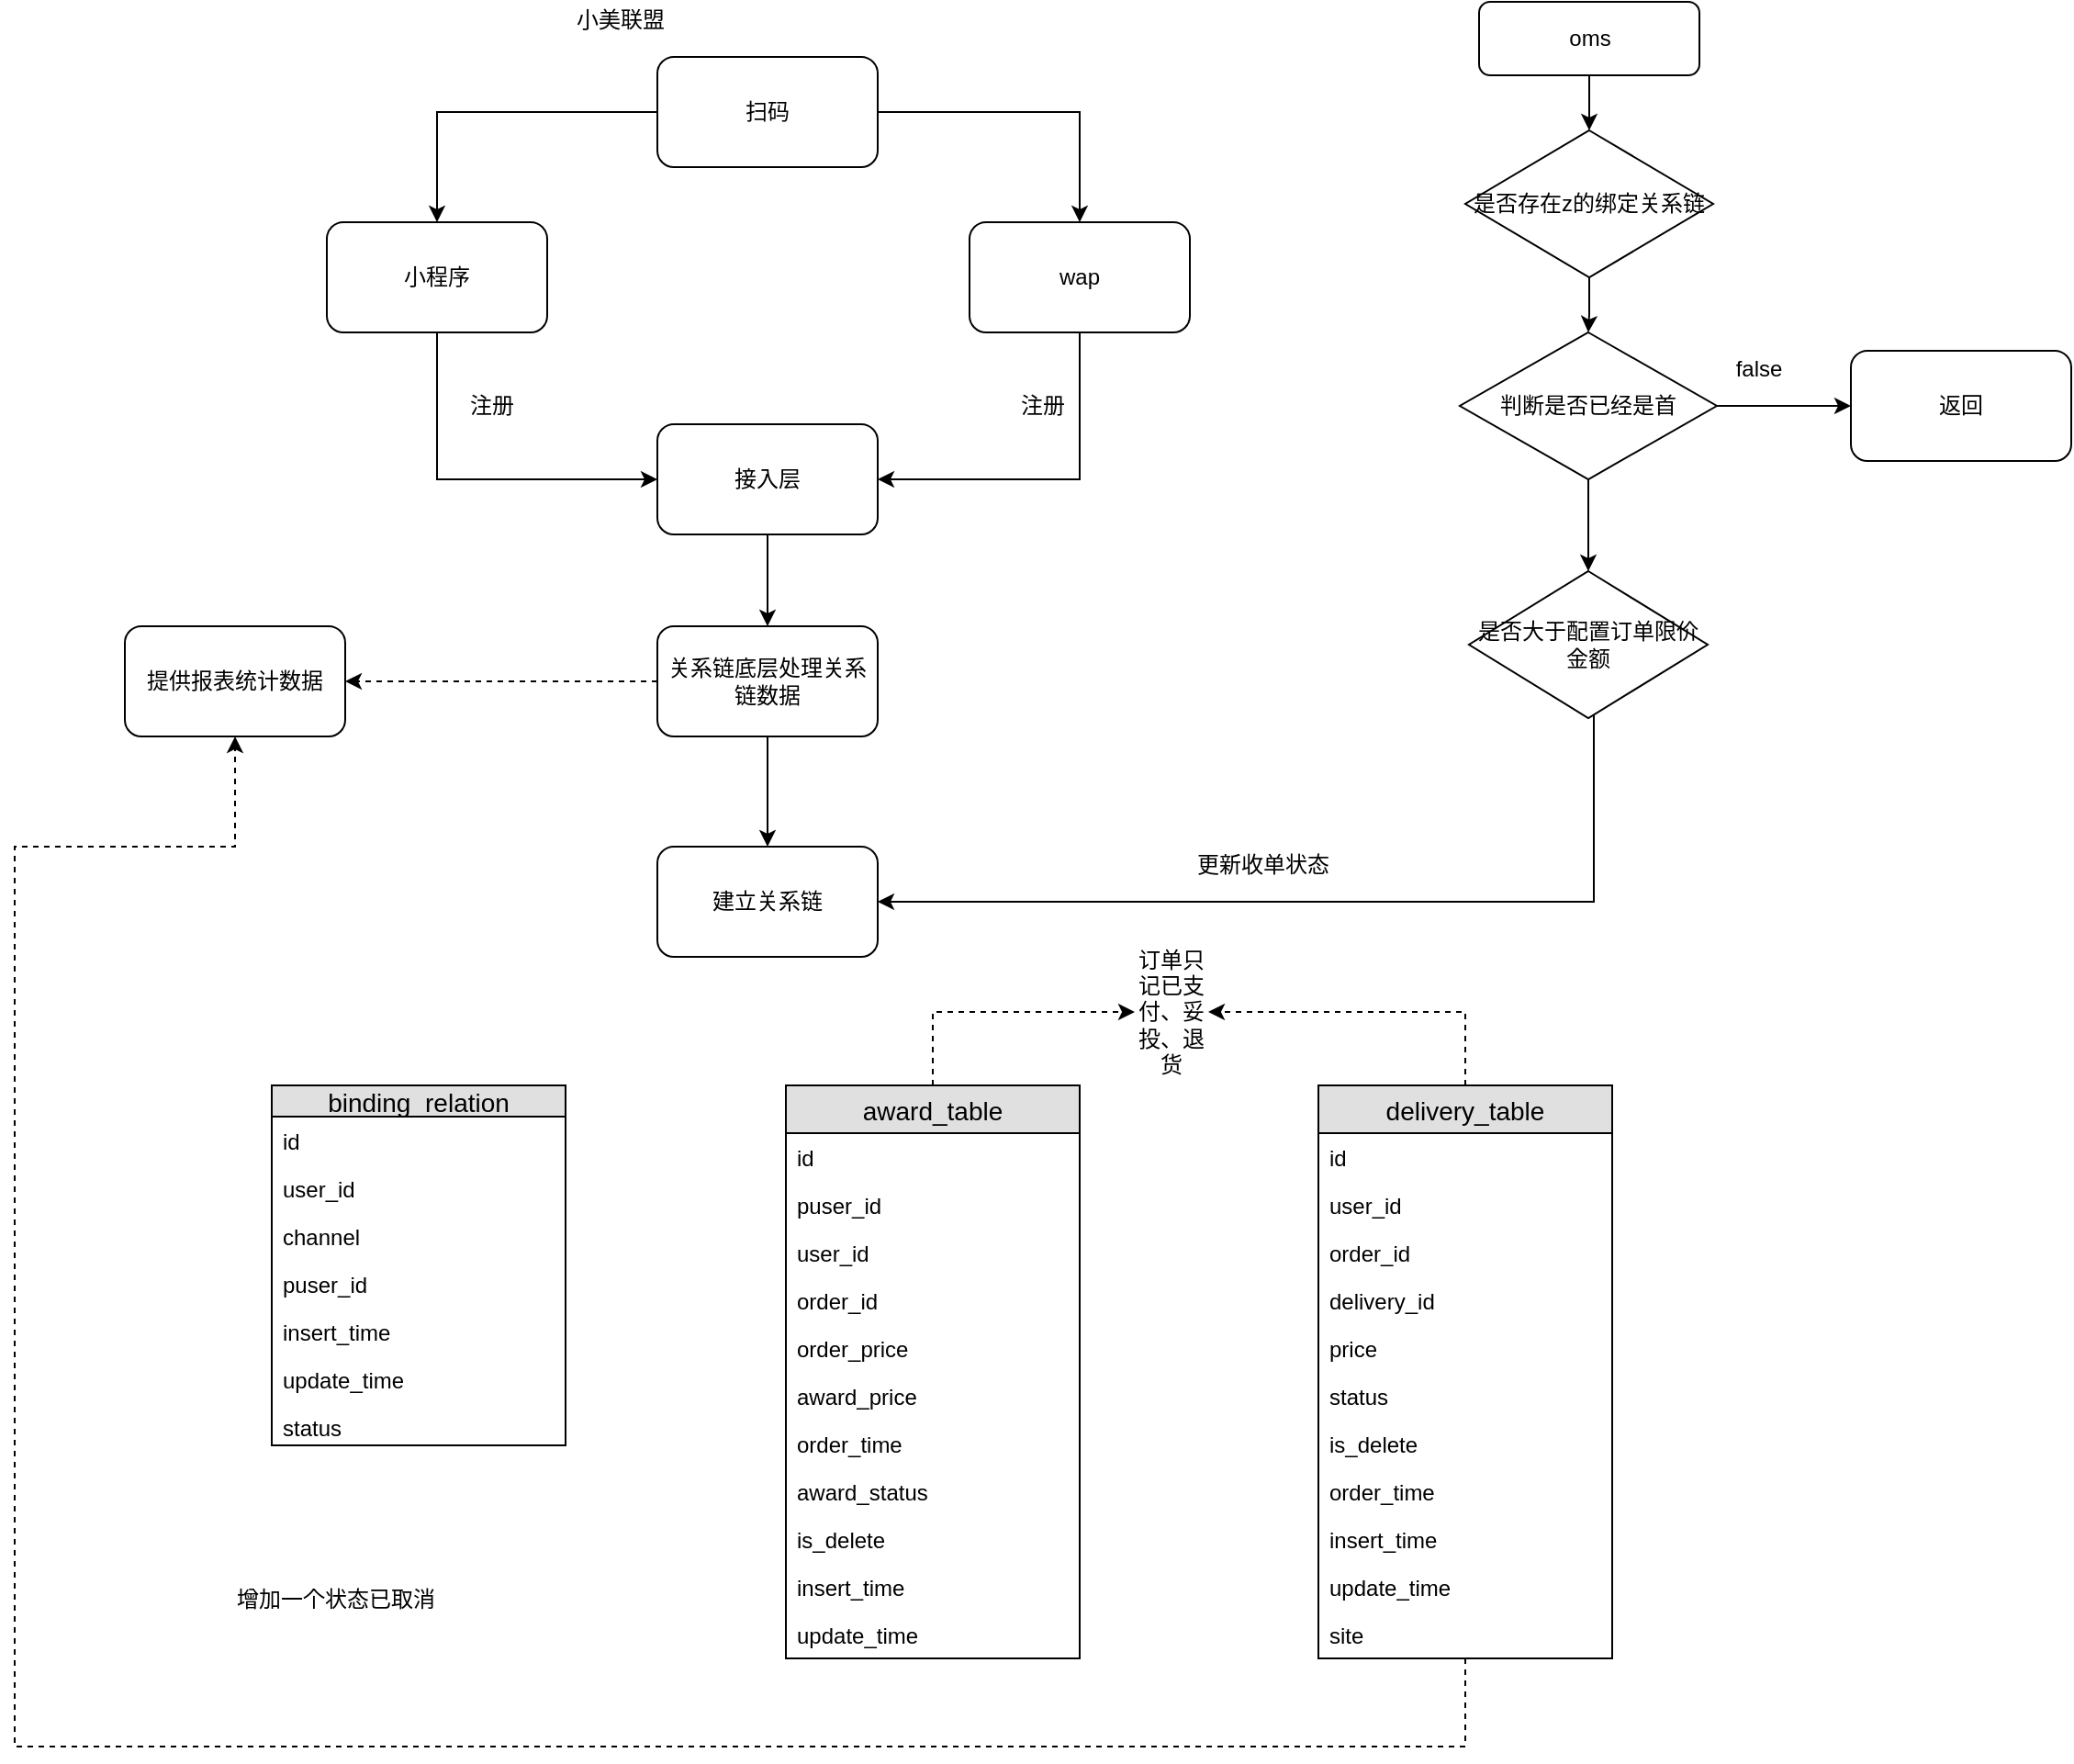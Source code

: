 <mxfile version="12.6.5" type="github">
  <diagram id="ViuxsVs0jhdlv3zUoUvD" name="Page-1">
    <mxGraphModel dx="1221" dy="687" grid="1" gridSize="10" guides="1" tooltips="1" connect="1" arrows="1" fold="1" page="1" pageScale="1" pageWidth="827" pageHeight="1169" math="0" shadow="0">
      <root>
        <mxCell id="0"/>
        <mxCell id="1" parent="0"/>
        <mxCell id="KdRfdlikvtDpbyzAhevV-1" value="小美联盟" style="text;html=1;strokeColor=none;fillColor=none;align=center;verticalAlign=middle;whiteSpace=wrap;rounded=0;" parent="1" vertex="1">
          <mxGeometry x="310" y="20" width="140" height="20" as="geometry"/>
        </mxCell>
        <mxCell id="KdRfdlikvtDpbyzAhevV-12" style="edgeStyle=orthogonalEdgeStyle;rounded=0;orthogonalLoop=1;jettySize=auto;html=1;entryX=1;entryY=0.5;entryDx=0;entryDy=0;" parent="1" source="KdRfdlikvtDpbyzAhevV-4" target="KdRfdlikvtDpbyzAhevV-10" edge="1">
          <mxGeometry relative="1" as="geometry">
            <Array as="points">
              <mxPoint x="630" y="280"/>
            </Array>
          </mxGeometry>
        </mxCell>
        <mxCell id="KdRfdlikvtDpbyzAhevV-4" value="wap" style="rounded=1;whiteSpace=wrap;html=1;" parent="1" vertex="1">
          <mxGeometry x="570" y="140" width="120" height="60" as="geometry"/>
        </mxCell>
        <mxCell id="KdRfdlikvtDpbyzAhevV-11" style="edgeStyle=orthogonalEdgeStyle;rounded=0;orthogonalLoop=1;jettySize=auto;html=1;entryX=0;entryY=0.5;entryDx=0;entryDy=0;" parent="1" source="KdRfdlikvtDpbyzAhevV-5" target="KdRfdlikvtDpbyzAhevV-10" edge="1">
          <mxGeometry relative="1" as="geometry">
            <Array as="points">
              <mxPoint x="280" y="280"/>
            </Array>
          </mxGeometry>
        </mxCell>
        <mxCell id="KdRfdlikvtDpbyzAhevV-5" value="小程序" style="rounded=1;whiteSpace=wrap;html=1;" parent="1" vertex="1">
          <mxGeometry x="220" y="140" width="120" height="60" as="geometry"/>
        </mxCell>
        <mxCell id="KdRfdlikvtDpbyzAhevV-7" style="edgeStyle=orthogonalEdgeStyle;rounded=0;orthogonalLoop=1;jettySize=auto;html=1;entryX=0.5;entryY=0;entryDx=0;entryDy=0;" parent="1" source="KdRfdlikvtDpbyzAhevV-6" target="KdRfdlikvtDpbyzAhevV-5" edge="1">
          <mxGeometry relative="1" as="geometry"/>
        </mxCell>
        <mxCell id="KdRfdlikvtDpbyzAhevV-8" style="edgeStyle=orthogonalEdgeStyle;rounded=0;orthogonalLoop=1;jettySize=auto;html=1;entryX=0.5;entryY=0;entryDx=0;entryDy=0;" parent="1" source="KdRfdlikvtDpbyzAhevV-6" target="KdRfdlikvtDpbyzAhevV-4" edge="1">
          <mxGeometry relative="1" as="geometry"/>
        </mxCell>
        <mxCell id="KdRfdlikvtDpbyzAhevV-6" value="扫码" style="rounded=1;whiteSpace=wrap;html=1;" parent="1" vertex="1">
          <mxGeometry x="400" y="50" width="120" height="60" as="geometry"/>
        </mxCell>
        <mxCell id="KdRfdlikvtDpbyzAhevV-13" style="edgeStyle=orthogonalEdgeStyle;rounded=0;orthogonalLoop=1;jettySize=auto;html=1;" parent="1" source="KdRfdlikvtDpbyzAhevV-10" edge="1">
          <mxGeometry relative="1" as="geometry">
            <mxPoint x="460" y="360" as="targetPoint"/>
          </mxGeometry>
        </mxCell>
        <mxCell id="KdRfdlikvtDpbyzAhevV-10" value="接入层" style="rounded=1;whiteSpace=wrap;html=1;" parent="1" vertex="1">
          <mxGeometry x="400" y="250" width="120" height="60" as="geometry"/>
        </mxCell>
        <mxCell id="KdRfdlikvtDpbyzAhevV-14" value="注册" style="text;html=1;strokeColor=none;fillColor=none;align=center;verticalAlign=middle;whiteSpace=wrap;rounded=0;" parent="1" vertex="1">
          <mxGeometry x="290" y="230" width="40" height="20" as="geometry"/>
        </mxCell>
        <mxCell id="KdRfdlikvtDpbyzAhevV-15" value="注册" style="text;html=1;strokeColor=none;fillColor=none;align=center;verticalAlign=middle;whiteSpace=wrap;rounded=0;" parent="1" vertex="1">
          <mxGeometry x="590" y="230" width="40" height="20" as="geometry"/>
        </mxCell>
        <mxCell id="KdRfdlikvtDpbyzAhevV-18" style="edgeStyle=orthogonalEdgeStyle;rounded=0;orthogonalLoop=1;jettySize=auto;html=1;" parent="1" source="KdRfdlikvtDpbyzAhevV-17" edge="1">
          <mxGeometry relative="1" as="geometry">
            <mxPoint x="460" y="480" as="targetPoint"/>
          </mxGeometry>
        </mxCell>
        <mxCell id="KdRfdlikvtDpbyzAhevV-46" style="edgeStyle=orthogonalEdgeStyle;rounded=0;orthogonalLoop=1;jettySize=auto;html=1;dashed=1;" parent="1" source="KdRfdlikvtDpbyzAhevV-17" edge="1">
          <mxGeometry relative="1" as="geometry">
            <mxPoint x="230" y="390" as="targetPoint"/>
          </mxGeometry>
        </mxCell>
        <mxCell id="KdRfdlikvtDpbyzAhevV-17" value="关系链底层处理关系链数据" style="rounded=1;whiteSpace=wrap;html=1;" parent="1" vertex="1">
          <mxGeometry x="400" y="360" width="120" height="60" as="geometry"/>
        </mxCell>
        <mxCell id="KdRfdlikvtDpbyzAhevV-19" value="建立关系链" style="rounded=1;whiteSpace=wrap;html=1;" parent="1" vertex="1">
          <mxGeometry x="400" y="480" width="120" height="60" as="geometry"/>
        </mxCell>
        <mxCell id="weVdjqVGFAg4G8JXfVWF-7" style="edgeStyle=orthogonalEdgeStyle;rounded=0;orthogonalLoop=1;jettySize=auto;html=1;entryX=0.5;entryY=0;entryDx=0;entryDy=0;" edge="1" parent="1" source="KdRfdlikvtDpbyzAhevV-20" target="weVdjqVGFAg4G8JXfVWF-6">
          <mxGeometry relative="1" as="geometry"/>
        </mxCell>
        <mxCell id="KdRfdlikvtDpbyzAhevV-20" value="oms" style="rounded=1;whiteSpace=wrap;html=1;" parent="1" vertex="1">
          <mxGeometry x="847.5" y="20" width="120" height="40" as="geometry"/>
        </mxCell>
        <mxCell id="KdRfdlikvtDpbyzAhevV-27" style="edgeStyle=orthogonalEdgeStyle;rounded=0;orthogonalLoop=1;jettySize=auto;html=1;" parent="1" source="KdRfdlikvtDpbyzAhevV-24" edge="1">
          <mxGeometry relative="1" as="geometry">
            <mxPoint x="1050" y="240" as="targetPoint"/>
          </mxGeometry>
        </mxCell>
        <mxCell id="weVdjqVGFAg4G8JXfVWF-11" style="edgeStyle=orthogonalEdgeStyle;rounded=0;orthogonalLoop=1;jettySize=auto;html=1;entryX=0.5;entryY=0;entryDx=0;entryDy=0;" edge="1" parent="1" source="KdRfdlikvtDpbyzAhevV-24" target="KdRfdlikvtDpbyzAhevV-32">
          <mxGeometry relative="1" as="geometry"/>
        </mxCell>
        <mxCell id="KdRfdlikvtDpbyzAhevV-24" value="判断是否已经是首" style="rhombus;whiteSpace=wrap;html=1;" parent="1" vertex="1">
          <mxGeometry x="837" y="200" width="140" height="80" as="geometry"/>
        </mxCell>
        <mxCell id="KdRfdlikvtDpbyzAhevV-28" value="false" style="text;html=1;strokeColor=none;fillColor=none;align=center;verticalAlign=middle;whiteSpace=wrap;rounded=0;" parent="1" vertex="1">
          <mxGeometry x="980" y="210" width="40" height="20" as="geometry"/>
        </mxCell>
        <mxCell id="KdRfdlikvtDpbyzAhevV-29" value="返回" style="rounded=1;whiteSpace=wrap;html=1;" parent="1" vertex="1">
          <mxGeometry x="1050" y="210" width="120" height="60" as="geometry"/>
        </mxCell>
        <mxCell id="KdRfdlikvtDpbyzAhevV-36" style="edgeStyle=orthogonalEdgeStyle;rounded=0;orthogonalLoop=1;jettySize=auto;html=1;entryX=1;entryY=0.5;entryDx=0;entryDy=0;" parent="1" source="KdRfdlikvtDpbyzAhevV-32" target="KdRfdlikvtDpbyzAhevV-19" edge="1">
          <mxGeometry relative="1" as="geometry">
            <Array as="points">
              <mxPoint x="910" y="510"/>
            </Array>
          </mxGeometry>
        </mxCell>
        <mxCell id="KdRfdlikvtDpbyzAhevV-32" value="是否大于配置订单限价金额" style="rhombus;whiteSpace=wrap;html=1;" parent="1" vertex="1">
          <mxGeometry x="842" y="330" width="130" height="80" as="geometry"/>
        </mxCell>
        <mxCell id="KdRfdlikvtDpbyzAhevV-37" value="更新收单状态" style="text;html=1;strokeColor=none;fillColor=none;align=center;verticalAlign=middle;whiteSpace=wrap;rounded=0;" parent="1" vertex="1">
          <mxGeometry x="680" y="480" width="100" height="20" as="geometry"/>
        </mxCell>
        <mxCell id="KdRfdlikvtDpbyzAhevV-47" value="提供报表统计数据" style="rounded=1;whiteSpace=wrap;html=1;" parent="1" vertex="1">
          <mxGeometry x="110" y="360" width="120" height="60" as="geometry"/>
        </mxCell>
        <mxCell id="weVdjqVGFAg4G8JXfVWF-8" style="edgeStyle=orthogonalEdgeStyle;rounded=0;orthogonalLoop=1;jettySize=auto;html=1;entryX=0.5;entryY=0;entryDx=0;entryDy=0;" edge="1" parent="1" source="weVdjqVGFAg4G8JXfVWF-6" target="KdRfdlikvtDpbyzAhevV-24">
          <mxGeometry relative="1" as="geometry"/>
        </mxCell>
        <mxCell id="weVdjqVGFAg4G8JXfVWF-6" value="&lt;span style=&quot;white-space: normal&quot;&gt;是否存在z的绑定关系链&lt;/span&gt;" style="rhombus;whiteSpace=wrap;html=1;" vertex="1" parent="1">
          <mxGeometry x="840" y="90" width="135" height="80" as="geometry"/>
        </mxCell>
        <mxCell id="weVdjqVGFAg4G8JXfVWF-13" value="binding_relation" style="swimlane;fontStyle=0;childLayout=stackLayout;horizontal=1;startSize=17;fillColor=#e0e0e0;horizontalStack=0;resizeParent=1;resizeParentMax=0;resizeLast=0;collapsible=1;marginBottom=0;swimlaneFillColor=#ffffff;align=center;fontSize=14;" vertex="1" parent="1">
          <mxGeometry x="190" y="610" width="160" height="196" as="geometry"/>
        </mxCell>
        <mxCell id="weVdjqVGFAg4G8JXfVWF-77" value="id" style="text;strokeColor=none;fillColor=none;spacingLeft=4;spacingRight=4;overflow=hidden;rotatable=0;points=[[0,0.5],[1,0.5]];portConstraint=eastwest;fontSize=12;" vertex="1" parent="weVdjqVGFAg4G8JXfVWF-13">
          <mxGeometry y="17" width="160" height="26" as="geometry"/>
        </mxCell>
        <mxCell id="weVdjqVGFAg4G8JXfVWF-14" value="user_id" style="text;strokeColor=none;fillColor=none;spacingLeft=4;spacingRight=4;overflow=hidden;rotatable=0;points=[[0,0.5],[1,0.5]];portConstraint=eastwest;fontSize=12;" vertex="1" parent="weVdjqVGFAg4G8JXfVWF-13">
          <mxGeometry y="43" width="160" height="26" as="geometry"/>
        </mxCell>
        <mxCell id="weVdjqVGFAg4G8JXfVWF-15" value="channel" style="text;strokeColor=none;fillColor=none;spacingLeft=4;spacingRight=4;overflow=hidden;rotatable=0;points=[[0,0.5],[1,0.5]];portConstraint=eastwest;fontSize=12;" vertex="1" parent="weVdjqVGFAg4G8JXfVWF-13">
          <mxGeometry y="69" width="160" height="26" as="geometry"/>
        </mxCell>
        <mxCell id="weVdjqVGFAg4G8JXfVWF-20" value="puser_id" style="text;strokeColor=none;fillColor=none;spacingLeft=4;spacingRight=4;overflow=hidden;rotatable=0;points=[[0,0.5],[1,0.5]];portConstraint=eastwest;fontSize=12;" vertex="1" parent="weVdjqVGFAg4G8JXfVWF-13">
          <mxGeometry y="95" width="160" height="26" as="geometry"/>
        </mxCell>
        <mxCell id="weVdjqVGFAg4G8JXfVWF-21" value="insert_time" style="text;strokeColor=none;fillColor=none;spacingLeft=4;spacingRight=4;overflow=hidden;rotatable=0;points=[[0,0.5],[1,0.5]];portConstraint=eastwest;fontSize=12;" vertex="1" parent="weVdjqVGFAg4G8JXfVWF-13">
          <mxGeometry y="121" width="160" height="26" as="geometry"/>
        </mxCell>
        <mxCell id="weVdjqVGFAg4G8JXfVWF-22" value="update_time" style="text;strokeColor=none;fillColor=none;spacingLeft=4;spacingRight=4;overflow=hidden;rotatable=0;points=[[0,0.5],[1,0.5]];portConstraint=eastwest;fontSize=12;" vertex="1" parent="weVdjqVGFAg4G8JXfVWF-13">
          <mxGeometry y="147" width="160" height="26" as="geometry"/>
        </mxCell>
        <mxCell id="weVdjqVGFAg4G8JXfVWF-23" value="status" style="text;strokeColor=none;fillColor=none;spacingLeft=4;spacingRight=4;overflow=hidden;rotatable=0;points=[[0,0.5],[1,0.5]];portConstraint=eastwest;fontSize=12;" vertex="1" parent="weVdjqVGFAg4G8JXfVWF-13">
          <mxGeometry y="173" width="160" height="23" as="geometry"/>
        </mxCell>
        <mxCell id="weVdjqVGFAg4G8JXfVWF-51" style="edgeStyle=orthogonalEdgeStyle;rounded=0;orthogonalLoop=1;jettySize=auto;html=1;entryX=0;entryY=0.5;entryDx=0;entryDy=0;dashed=1;" edge="1" parent="1" source="weVdjqVGFAg4G8JXfVWF-29" target="weVdjqVGFAg4G8JXfVWF-46">
          <mxGeometry relative="1" as="geometry">
            <Array as="points">
              <mxPoint x="550" y="570"/>
            </Array>
          </mxGeometry>
        </mxCell>
        <mxCell id="weVdjqVGFAg4G8JXfVWF-29" value="award_table" style="swimlane;fontStyle=0;childLayout=stackLayout;horizontal=1;startSize=26;fillColor=#e0e0e0;horizontalStack=0;resizeParent=1;resizeParentMax=0;resizeLast=0;collapsible=1;marginBottom=0;swimlaneFillColor=#ffffff;align=center;fontSize=14;" vertex="1" parent="1">
          <mxGeometry x="470" y="610" width="160" height="312" as="geometry"/>
        </mxCell>
        <mxCell id="weVdjqVGFAg4G8JXfVWF-76" value="id" style="text;strokeColor=none;fillColor=none;spacingLeft=4;spacingRight=4;overflow=hidden;rotatable=0;points=[[0,0.5],[1,0.5]];portConstraint=eastwest;fontSize=12;" vertex="1" parent="weVdjqVGFAg4G8JXfVWF-29">
          <mxGeometry y="26" width="160" height="26" as="geometry"/>
        </mxCell>
        <mxCell id="weVdjqVGFAg4G8JXfVWF-66" value="puser_id" style="text;strokeColor=none;fillColor=none;spacingLeft=4;spacingRight=4;overflow=hidden;rotatable=0;points=[[0,0.5],[1,0.5]];portConstraint=eastwest;fontSize=12;" vertex="1" parent="weVdjqVGFAg4G8JXfVWF-29">
          <mxGeometry y="52" width="160" height="26" as="geometry"/>
        </mxCell>
        <mxCell id="weVdjqVGFAg4G8JXfVWF-70" value="user_id" style="text;strokeColor=none;fillColor=none;spacingLeft=4;spacingRight=4;overflow=hidden;rotatable=0;points=[[0,0.5],[1,0.5]];portConstraint=eastwest;fontSize=12;" vertex="1" parent="weVdjqVGFAg4G8JXfVWF-29">
          <mxGeometry y="78" width="160" height="26" as="geometry"/>
        </mxCell>
        <mxCell id="weVdjqVGFAg4G8JXfVWF-32" value="order_id" style="text;strokeColor=none;fillColor=none;spacingLeft=4;spacingRight=4;overflow=hidden;rotatable=0;points=[[0,0.5],[1,0.5]];portConstraint=eastwest;fontSize=12;" vertex="1" parent="weVdjqVGFAg4G8JXfVWF-29">
          <mxGeometry y="104" width="160" height="26" as="geometry"/>
        </mxCell>
        <mxCell id="weVdjqVGFAg4G8JXfVWF-58" value="order_price" style="text;strokeColor=none;fillColor=none;spacingLeft=4;spacingRight=4;overflow=hidden;rotatable=0;points=[[0,0.5],[1,0.5]];portConstraint=eastwest;fontSize=12;" vertex="1" parent="weVdjqVGFAg4G8JXfVWF-29">
          <mxGeometry y="130" width="160" height="26" as="geometry"/>
        </mxCell>
        <mxCell id="weVdjqVGFAg4G8JXfVWF-65" value="award_price" style="text;strokeColor=none;fillColor=none;spacingLeft=4;spacingRight=4;overflow=hidden;rotatable=0;points=[[0,0.5],[1,0.5]];portConstraint=eastwest;fontSize=12;" vertex="1" parent="weVdjqVGFAg4G8JXfVWF-29">
          <mxGeometry y="156" width="160" height="26" as="geometry"/>
        </mxCell>
        <mxCell id="weVdjqVGFAg4G8JXfVWF-68" value="order_time" style="text;strokeColor=none;fillColor=none;spacingLeft=4;spacingRight=4;overflow=hidden;rotatable=0;points=[[0,0.5],[1,0.5]];portConstraint=eastwest;fontSize=12;" vertex="1" parent="weVdjqVGFAg4G8JXfVWF-29">
          <mxGeometry y="182" width="160" height="26" as="geometry"/>
        </mxCell>
        <mxCell id="weVdjqVGFAg4G8JXfVWF-69" value="award_status" style="text;strokeColor=none;fillColor=none;spacingLeft=4;spacingRight=4;overflow=hidden;rotatable=0;points=[[0,0.5],[1,0.5]];portConstraint=eastwest;fontSize=12;" vertex="1" parent="weVdjqVGFAg4G8JXfVWF-29">
          <mxGeometry y="208" width="160" height="26" as="geometry"/>
        </mxCell>
        <mxCell id="weVdjqVGFAg4G8JXfVWF-75" value="is_delete" style="text;strokeColor=none;fillColor=none;spacingLeft=4;spacingRight=4;overflow=hidden;rotatable=0;points=[[0,0.5],[1,0.5]];portConstraint=eastwest;fontSize=12;" vertex="1" parent="weVdjqVGFAg4G8JXfVWF-29">
          <mxGeometry y="234" width="160" height="26" as="geometry"/>
        </mxCell>
        <mxCell id="weVdjqVGFAg4G8JXfVWF-78" value="insert_time" style="text;strokeColor=none;fillColor=none;spacingLeft=4;spacingRight=4;overflow=hidden;rotatable=0;points=[[0,0.5],[1,0.5]];portConstraint=eastwest;fontSize=12;" vertex="1" parent="weVdjqVGFAg4G8JXfVWF-29">
          <mxGeometry y="260" width="160" height="26" as="geometry"/>
        </mxCell>
        <mxCell id="weVdjqVGFAg4G8JXfVWF-79" value="update_time" style="text;strokeColor=none;fillColor=none;spacingLeft=4;spacingRight=4;overflow=hidden;rotatable=0;points=[[0,0.5],[1,0.5]];portConstraint=eastwest;fontSize=12;" vertex="1" parent="weVdjqVGFAg4G8JXfVWF-29">
          <mxGeometry y="286" width="160" height="26" as="geometry"/>
        </mxCell>
        <mxCell id="weVdjqVGFAg4G8JXfVWF-43" style="edgeStyle=orthogonalEdgeStyle;rounded=0;orthogonalLoop=1;jettySize=auto;html=1;entryX=0.5;entryY=1;entryDx=0;entryDy=0;dashed=1;" edge="1" parent="1" source="weVdjqVGFAg4G8JXfVWF-37" target="KdRfdlikvtDpbyzAhevV-47">
          <mxGeometry relative="1" as="geometry">
            <Array as="points">
              <mxPoint x="840" y="970"/>
              <mxPoint x="50" y="970"/>
              <mxPoint x="50" y="480"/>
              <mxPoint x="170" y="480"/>
            </Array>
          </mxGeometry>
        </mxCell>
        <mxCell id="weVdjqVGFAg4G8JXfVWF-52" style="edgeStyle=orthogonalEdgeStyle;rounded=0;orthogonalLoop=1;jettySize=auto;html=1;entryX=1;entryY=0.5;entryDx=0;entryDy=0;dashed=1;" edge="1" parent="1" source="weVdjqVGFAg4G8JXfVWF-37" target="weVdjqVGFAg4G8JXfVWF-46">
          <mxGeometry relative="1" as="geometry">
            <Array as="points">
              <mxPoint x="840" y="570"/>
            </Array>
          </mxGeometry>
        </mxCell>
        <mxCell id="weVdjqVGFAg4G8JXfVWF-37" value="delivery_table" style="swimlane;fontStyle=0;childLayout=stackLayout;horizontal=1;startSize=26;fillColor=#e0e0e0;horizontalStack=0;resizeParent=1;resizeParentMax=0;resizeLast=0;collapsible=1;marginBottom=0;swimlaneFillColor=#ffffff;align=center;fontSize=14;" vertex="1" parent="1">
          <mxGeometry x="760" y="610" width="160" height="312" as="geometry"/>
        </mxCell>
        <mxCell id="weVdjqVGFAg4G8JXfVWF-82" value="id" style="text;strokeColor=none;fillColor=none;spacingLeft=4;spacingRight=4;overflow=hidden;rotatable=0;points=[[0,0.5],[1,0.5]];portConstraint=eastwest;fontSize=12;" vertex="1" parent="weVdjqVGFAg4G8JXfVWF-37">
          <mxGeometry y="26" width="160" height="26" as="geometry"/>
        </mxCell>
        <mxCell id="weVdjqVGFAg4G8JXfVWF-45" value="user_id" style="text;strokeColor=none;fillColor=none;spacingLeft=4;spacingRight=4;overflow=hidden;rotatable=0;points=[[0,0.5],[1,0.5]];portConstraint=eastwest;fontSize=12;" vertex="1" parent="weVdjqVGFAg4G8JXfVWF-37">
          <mxGeometry y="52" width="160" height="26" as="geometry"/>
        </mxCell>
        <mxCell id="weVdjqVGFAg4G8JXfVWF-38" value="order_id" style="text;strokeColor=none;fillColor=none;spacingLeft=4;spacingRight=4;overflow=hidden;rotatable=0;points=[[0,0.5],[1,0.5]];portConstraint=eastwest;fontSize=12;" vertex="1" parent="weVdjqVGFAg4G8JXfVWF-37">
          <mxGeometry y="78" width="160" height="26" as="geometry"/>
        </mxCell>
        <mxCell id="weVdjqVGFAg4G8JXfVWF-39" value="delivery_id" style="text;strokeColor=none;fillColor=none;spacingLeft=4;spacingRight=4;overflow=hidden;rotatable=0;points=[[0,0.5],[1,0.5]];portConstraint=eastwest;fontSize=12;" vertex="1" parent="weVdjqVGFAg4G8JXfVWF-37">
          <mxGeometry y="104" width="160" height="26" as="geometry"/>
        </mxCell>
        <mxCell id="weVdjqVGFAg4G8JXfVWF-40" value="price" style="text;strokeColor=none;fillColor=none;spacingLeft=4;spacingRight=4;overflow=hidden;rotatable=0;points=[[0,0.5],[1,0.5]];portConstraint=eastwest;fontSize=12;" vertex="1" parent="weVdjqVGFAg4G8JXfVWF-37">
          <mxGeometry y="130" width="160" height="26" as="geometry"/>
        </mxCell>
        <mxCell id="weVdjqVGFAg4G8JXfVWF-41" value="status" style="text;strokeColor=none;fillColor=none;spacingLeft=4;spacingRight=4;overflow=hidden;rotatable=0;points=[[0,0.5],[1,0.5]];portConstraint=eastwest;fontSize=12;" vertex="1" parent="weVdjqVGFAg4G8JXfVWF-37">
          <mxGeometry y="156" width="160" height="26" as="geometry"/>
        </mxCell>
        <mxCell id="weVdjqVGFAg4G8JXfVWF-42" value="is_delete" style="text;strokeColor=none;fillColor=none;spacingLeft=4;spacingRight=4;overflow=hidden;rotatable=0;points=[[0,0.5],[1,0.5]];portConstraint=eastwest;fontSize=12;" vertex="1" parent="weVdjqVGFAg4G8JXfVWF-37">
          <mxGeometry y="182" width="160" height="26" as="geometry"/>
        </mxCell>
        <mxCell id="weVdjqVGFAg4G8JXfVWF-67" value="order_time" style="text;strokeColor=none;fillColor=none;spacingLeft=4;spacingRight=4;overflow=hidden;rotatable=0;points=[[0,0.5],[1,0.5]];portConstraint=eastwest;fontSize=12;" vertex="1" parent="weVdjqVGFAg4G8JXfVWF-37">
          <mxGeometry y="208" width="160" height="26" as="geometry"/>
        </mxCell>
        <mxCell id="weVdjqVGFAg4G8JXfVWF-80" value="insert_time" style="text;strokeColor=none;fillColor=none;spacingLeft=4;spacingRight=4;overflow=hidden;rotatable=0;points=[[0,0.5],[1,0.5]];portConstraint=eastwest;fontSize=12;" vertex="1" parent="weVdjqVGFAg4G8JXfVWF-37">
          <mxGeometry y="234" width="160" height="26" as="geometry"/>
        </mxCell>
        <mxCell id="weVdjqVGFAg4G8JXfVWF-81" value="update_time" style="text;strokeColor=none;fillColor=none;spacingLeft=4;spacingRight=4;overflow=hidden;rotatable=0;points=[[0,0.5],[1,0.5]];portConstraint=eastwest;fontSize=12;" vertex="1" parent="weVdjqVGFAg4G8JXfVWF-37">
          <mxGeometry y="260" width="160" height="26" as="geometry"/>
        </mxCell>
        <mxCell id="weVdjqVGFAg4G8JXfVWF-83" value="site" style="text;strokeColor=none;fillColor=none;spacingLeft=4;spacingRight=4;overflow=hidden;rotatable=0;points=[[0,0.5],[1,0.5]];portConstraint=eastwest;fontSize=12;" vertex="1" parent="weVdjqVGFAg4G8JXfVWF-37">
          <mxGeometry y="286" width="160" height="26" as="geometry"/>
        </mxCell>
        <mxCell id="weVdjqVGFAg4G8JXfVWF-46" value="订单只记已支付、妥投、退货" style="text;html=1;strokeColor=none;fillColor=none;align=center;verticalAlign=middle;whiteSpace=wrap;rounded=0;" vertex="1" parent="1">
          <mxGeometry x="660" y="560" width="40" height="20" as="geometry"/>
        </mxCell>
        <mxCell id="weVdjqVGFAg4G8JXfVWF-74" value="增加一个状态已取消" style="text;html=1;strokeColor=none;fillColor=none;align=center;verticalAlign=middle;whiteSpace=wrap;rounded=0;" vertex="1" parent="1">
          <mxGeometry x="170" y="880" width="110" height="20" as="geometry"/>
        </mxCell>
      </root>
    </mxGraphModel>
  </diagram>
</mxfile>
